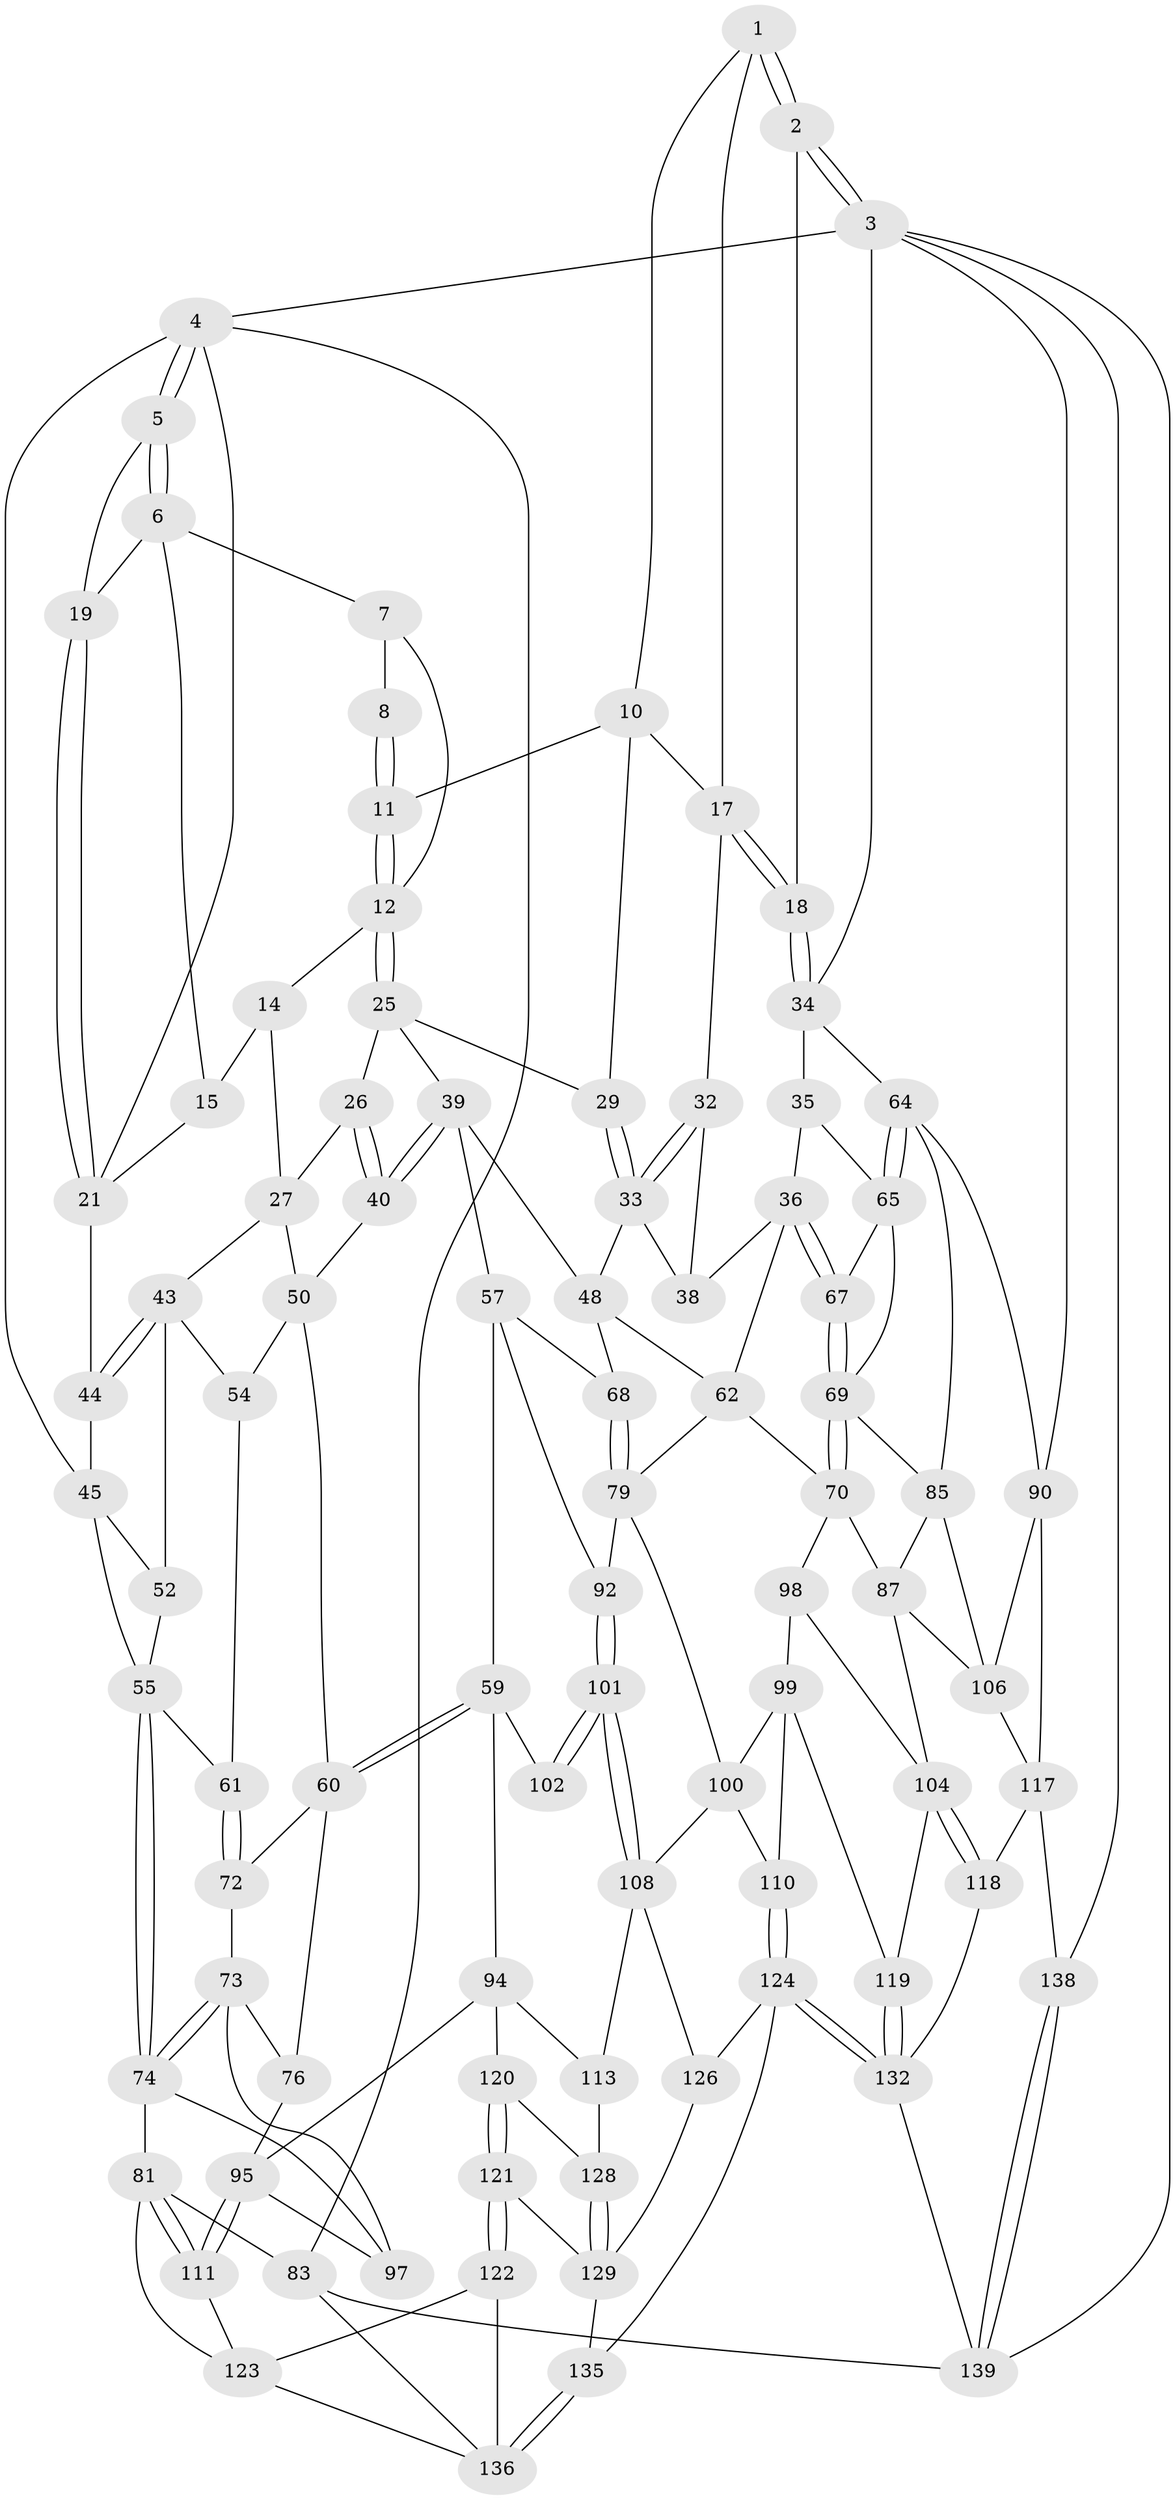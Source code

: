 // original degree distribution, {3: 0.02127659574468085, 5: 0.5602836879432624, 6: 0.20567375886524822, 4: 0.2127659574468085}
// Generated by graph-tools (version 1.1) at 2025/11/02/27/25 16:11:56]
// undirected, 89 vertices, 196 edges
graph export_dot {
graph [start="1"]
  node [color=gray90,style=filled];
  1 [pos="+0.5324568052606468+0",super="+9"];
  2 [pos="+0.950330125435648+0"];
  3 [pos="+1+0",super="+89"];
  4 [pos="+0+0",super="+23"];
  5 [pos="+0+0"];
  6 [pos="+0.11708746549640171+0",super="+16"];
  7 [pos="+0.2594408887053321+0"];
  8 [pos="+0.4756512420582706+0"];
  10 [pos="+0.4787126420779239+0.11458284160763385",super="+28"];
  11 [pos="+0.4439109034451365+0.0955829934382171"];
  12 [pos="+0.4031191835154815+0.11452287742127847",super="+13"];
  14 [pos="+0.25446683490797534+0.09624512975034114",super="+24"];
  15 [pos="+0.20457354754555115+0.08719400369129354",super="+20"];
  17 [pos="+0.6388194652356802+0.11360395548851918",super="+31"];
  18 [pos="+0.6523236648584565+0.11701353219143774"];
  19 [pos="+0.13497746547325498+0.082830765922992"];
  21 [pos="+0.11950265610968874+0.15726934147180233",super="+22"];
  25 [pos="+0.38671842824563446+0.13229685498073063",super="+30"];
  26 [pos="+0.37443557109927356+0.14042995792897628"];
  27 [pos="+0.28858383598155585+0.1621395421200583",super="+42"];
  29 [pos="+0.4963640874196838+0.20182379980763215"];
  32 [pos="+0.6052572394145799+0.14530292659861105"];
  33 [pos="+0.5075640123978111+0.25818795893596297",super="+47"];
  34 [pos="+0.7528527089807+0.17985030428919058",super="+41"];
  35 [pos="+0.7311779789929945+0.2374570795206481"];
  36 [pos="+0.7172208807757227+0.2601924236346413",super="+37"];
  38 [pos="+0.5821136197281159+0.2663272296551402"];
  39 [pos="+0.43002456721259286+0.2871050183922126",super="+49"];
  40 [pos="+0.3919424228310124+0.26891153833442416"];
  43 [pos="+0.1694932250548075+0.2170249574819053",super="+51"];
  44 [pos="+0.12040666264165839+0.16460309542874343"];
  45 [pos="+0.05934919349748598+0.2289729135243268",super="+46"];
  48 [pos="+0.4983637393420915+0.28021296922626043",super="+63"];
  50 [pos="+0.30136525353967664+0.2727207864506988",super="+53"];
  52 [pos="+0.058289933094934084+0.2456317295488689"];
  54 [pos="+0.17478442319236887+0.2934812221775672"];
  55 [pos="+0+0.3187404689401379",super="+56"];
  57 [pos="+0.3870892783191771+0.4310419192598492",super="+58"];
  59 [pos="+0.2749552467709525+0.45838636720727965",super="+93"];
  60 [pos="+0.26977714424048527+0.4536124062614725",super="+75"];
  61 [pos="+0.07860550366514943+0.33435542878570534"];
  62 [pos="+0.618356167301061+0.3775822385908646",super="+71"];
  64 [pos="+1+0.2996092706119529",super="+84"];
  65 [pos="+0.887527654321304+0.37698865347035493",super="+66"];
  67 [pos="+0.7456826110734655+0.35469630528999724"];
  68 [pos="+0.5009141887144878+0.40441540761309325"];
  69 [pos="+0.7216355088209598+0.4449477514513593",super="+78"];
  70 [pos="+0.6583995526329802+0.47921434594605616",super="+88"];
  72 [pos="+0.076102972903381+0.3826105429315945"];
  73 [pos="+0.05009428794103443+0.3962395516424871",super="+77"];
  74 [pos="+0+0.4236724491328871",super="+80"];
  76 [pos="+0.14371792983340412+0.4731194454609619"];
  79 [pos="+0.6234923214272073+0.484717714345187",super="+91"];
  81 [pos="+0+0.88286293140554",super="+82"];
  83 [pos="+0+1",super="+141"];
  85 [pos="+1+0.5573407696087418",super="+86"];
  87 [pos="+0.8398245676897508+0.5781965534849575",super="+103"];
  90 [pos="+1+0.8105549537159151",super="+127"];
  92 [pos="+0.38501942752694884+0.5318671901447696"];
  94 [pos="+0.14522420390095478+0.6786973380320513",super="+112"];
  95 [pos="+0.12724524525567854+0.6777532411453263",super="+96"];
  97 [pos="+0+0.5673768877651638"];
  98 [pos="+0.6937113414508702+0.6894534462273061"];
  99 [pos="+0.5725025863548063+0.6096486905810772",super="+109"];
  100 [pos="+0.5598061068324484+0.5990618126198307",super="+107"];
  101 [pos="+0.3570121526211776+0.6762792034433671"];
  102 [pos="+0.3544449528560986+0.6766615073760143"];
  104 [pos="+0.7551072998869098+0.7864502388044423",super="+105"];
  106 [pos="+1+0.6016008059194178",super="+116"];
  108 [pos="+0.36375203573827564+0.6869169423820431",super="+114"];
  110 [pos="+0.5100848375005097+0.7876375040670174"];
  111 [pos="+0.10951687777474062+0.7004040129590009"];
  113 [pos="+0.28608910810541693+0.7227537336772607",super="+115"];
  117 [pos="+0.8329446985868589+0.8451201008443787",super="+131"];
  118 [pos="+0.7726467026485101+0.8225273061783563"];
  119 [pos="+0.6551214600177634+0.7838499475705587"];
  120 [pos="+0.18517640041127276+0.7360552326821925"];
  121 [pos="+0.17100792614774238+0.8559228971375045"];
  122 [pos="+0.15360619970454212+0.8678493718794537"];
  123 [pos="+0.06640674057658946+0.8170343431033333",super="+133"];
  124 [pos="+0.46934771584585544+0.8772568597193467",super="+125"];
  126 [pos="+0.38247269186548827+0.8641735472433147"];
  128 [pos="+0.2613440544463789+0.7900652316926028"];
  129 [pos="+0.2337422599730189+0.8651886314414604",super="+130"];
  132 [pos="+0.5323135041198254+0.9583991309412779",super="+134"];
  135 [pos="+0.2514190818453795+1"];
  136 [pos="+0.23048246004011888+1",super="+137"];
  138 [pos="+0.895347461098152+0.9162138677416346"];
  139 [pos="+0.9289314867199723+1",super="+140"];
  1 -- 2;
  1 -- 2;
  1 -- 10;
  1 -- 17;
  2 -- 3;
  2 -- 3;
  2 -- 18;
  3 -- 4;
  3 -- 90;
  3 -- 139;
  3 -- 138;
  3 -- 34;
  4 -- 5;
  4 -- 5;
  4 -- 83;
  4 -- 45;
  4 -- 21;
  5 -- 6;
  5 -- 6;
  5 -- 19;
  6 -- 7;
  6 -- 19;
  6 -- 15;
  7 -- 8;
  7 -- 12;
  8 -- 11;
  8 -- 11;
  10 -- 11;
  10 -- 17;
  10 -- 29;
  11 -- 12;
  11 -- 12;
  12 -- 25;
  12 -- 25;
  12 -- 14;
  14 -- 15 [weight=2];
  14 -- 27;
  15 -- 21;
  17 -- 18;
  17 -- 18;
  17 -- 32;
  18 -- 34;
  18 -- 34;
  19 -- 21;
  19 -- 21;
  21 -- 44;
  25 -- 26;
  25 -- 29;
  25 -- 39;
  26 -- 27;
  26 -- 40;
  26 -- 40;
  27 -- 43;
  27 -- 50;
  29 -- 33;
  29 -- 33;
  32 -- 33;
  32 -- 33;
  32 -- 38;
  33 -- 48;
  33 -- 38;
  34 -- 35;
  34 -- 64;
  35 -- 36;
  35 -- 65;
  36 -- 67;
  36 -- 67;
  36 -- 38;
  36 -- 62;
  39 -- 40;
  39 -- 40;
  39 -- 48;
  39 -- 57;
  40 -- 50;
  43 -- 44;
  43 -- 44;
  43 -- 52;
  43 -- 54;
  44 -- 45;
  45 -- 52;
  45 -- 55;
  48 -- 68;
  48 -- 62;
  50 -- 60;
  50 -- 54;
  52 -- 55;
  54 -- 61;
  55 -- 74;
  55 -- 74;
  55 -- 61;
  57 -- 68;
  57 -- 59;
  57 -- 92;
  59 -- 60;
  59 -- 60;
  59 -- 94;
  59 -- 102;
  60 -- 72;
  60 -- 76;
  61 -- 72;
  61 -- 72;
  62 -- 70;
  62 -- 79;
  64 -- 65;
  64 -- 65;
  64 -- 90;
  64 -- 85;
  65 -- 67;
  65 -- 69;
  67 -- 69;
  67 -- 69;
  68 -- 79;
  68 -- 79;
  69 -- 70;
  69 -- 70;
  69 -- 85;
  70 -- 98;
  70 -- 87;
  72 -- 73;
  73 -- 74;
  73 -- 74;
  73 -- 76;
  73 -- 97;
  74 -- 81;
  74 -- 97;
  76 -- 95;
  79 -- 100;
  79 -- 92;
  81 -- 111;
  81 -- 111;
  81 -- 83;
  81 -- 123;
  83 -- 139 [weight=2];
  83 -- 136;
  85 -- 106;
  85 -- 87;
  87 -- 104;
  87 -- 106;
  90 -- 117;
  90 -- 106;
  92 -- 101;
  92 -- 101;
  94 -- 95;
  94 -- 120;
  94 -- 113;
  95 -- 111;
  95 -- 111;
  95 -- 97;
  98 -- 99;
  98 -- 104;
  99 -- 100;
  99 -- 110;
  99 -- 119;
  100 -- 108;
  100 -- 110;
  101 -- 102;
  101 -- 102;
  101 -- 108;
  101 -- 108;
  104 -- 118;
  104 -- 118;
  104 -- 119;
  106 -- 117;
  108 -- 126;
  108 -- 113;
  110 -- 124;
  110 -- 124;
  111 -- 123;
  113 -- 128;
  117 -- 118;
  117 -- 138;
  118 -- 132;
  119 -- 132;
  119 -- 132;
  120 -- 121;
  120 -- 121;
  120 -- 128;
  121 -- 122;
  121 -- 122;
  121 -- 129;
  122 -- 123;
  122 -- 136;
  123 -- 136;
  124 -- 132;
  124 -- 132;
  124 -- 126;
  124 -- 135;
  126 -- 129;
  128 -- 129;
  128 -- 129;
  129 -- 135;
  132 -- 139;
  135 -- 136;
  135 -- 136;
  138 -- 139;
  138 -- 139;
}
